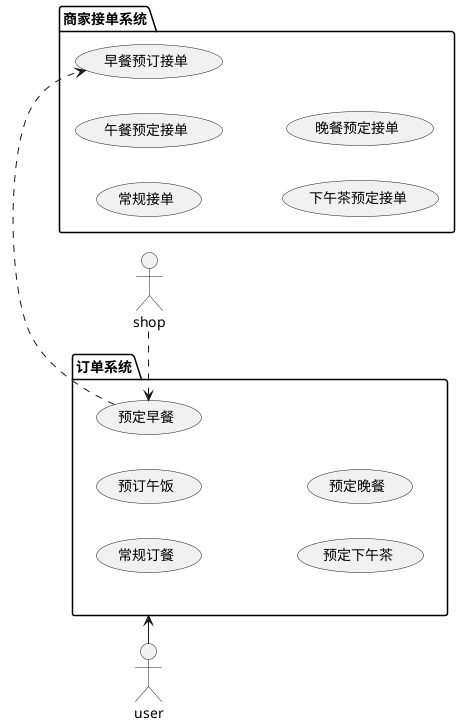 @startuml

left to right direction

actor shop
actor user

package 订单系统 {
  usecase "常规订餐" as UC5
  usecase "预定早餐" as UC1
  usecase "预订午饭" as UC2
  usecase "预定下午茶" as UC3
  usecase "预定晚餐" as UC4
}

user -> 订单系统
package 商家接单系统 {
  usecase "常规接单" as UC6
  usecase "早餐预订接单" as UC7
  usecase "午餐预定接单" as UC8
  usecase "下午茶预定接单" as UC9
  usecase "晚餐预定接单" as UC10
}


shop.>UC1
UC1.>UC7


@enduml